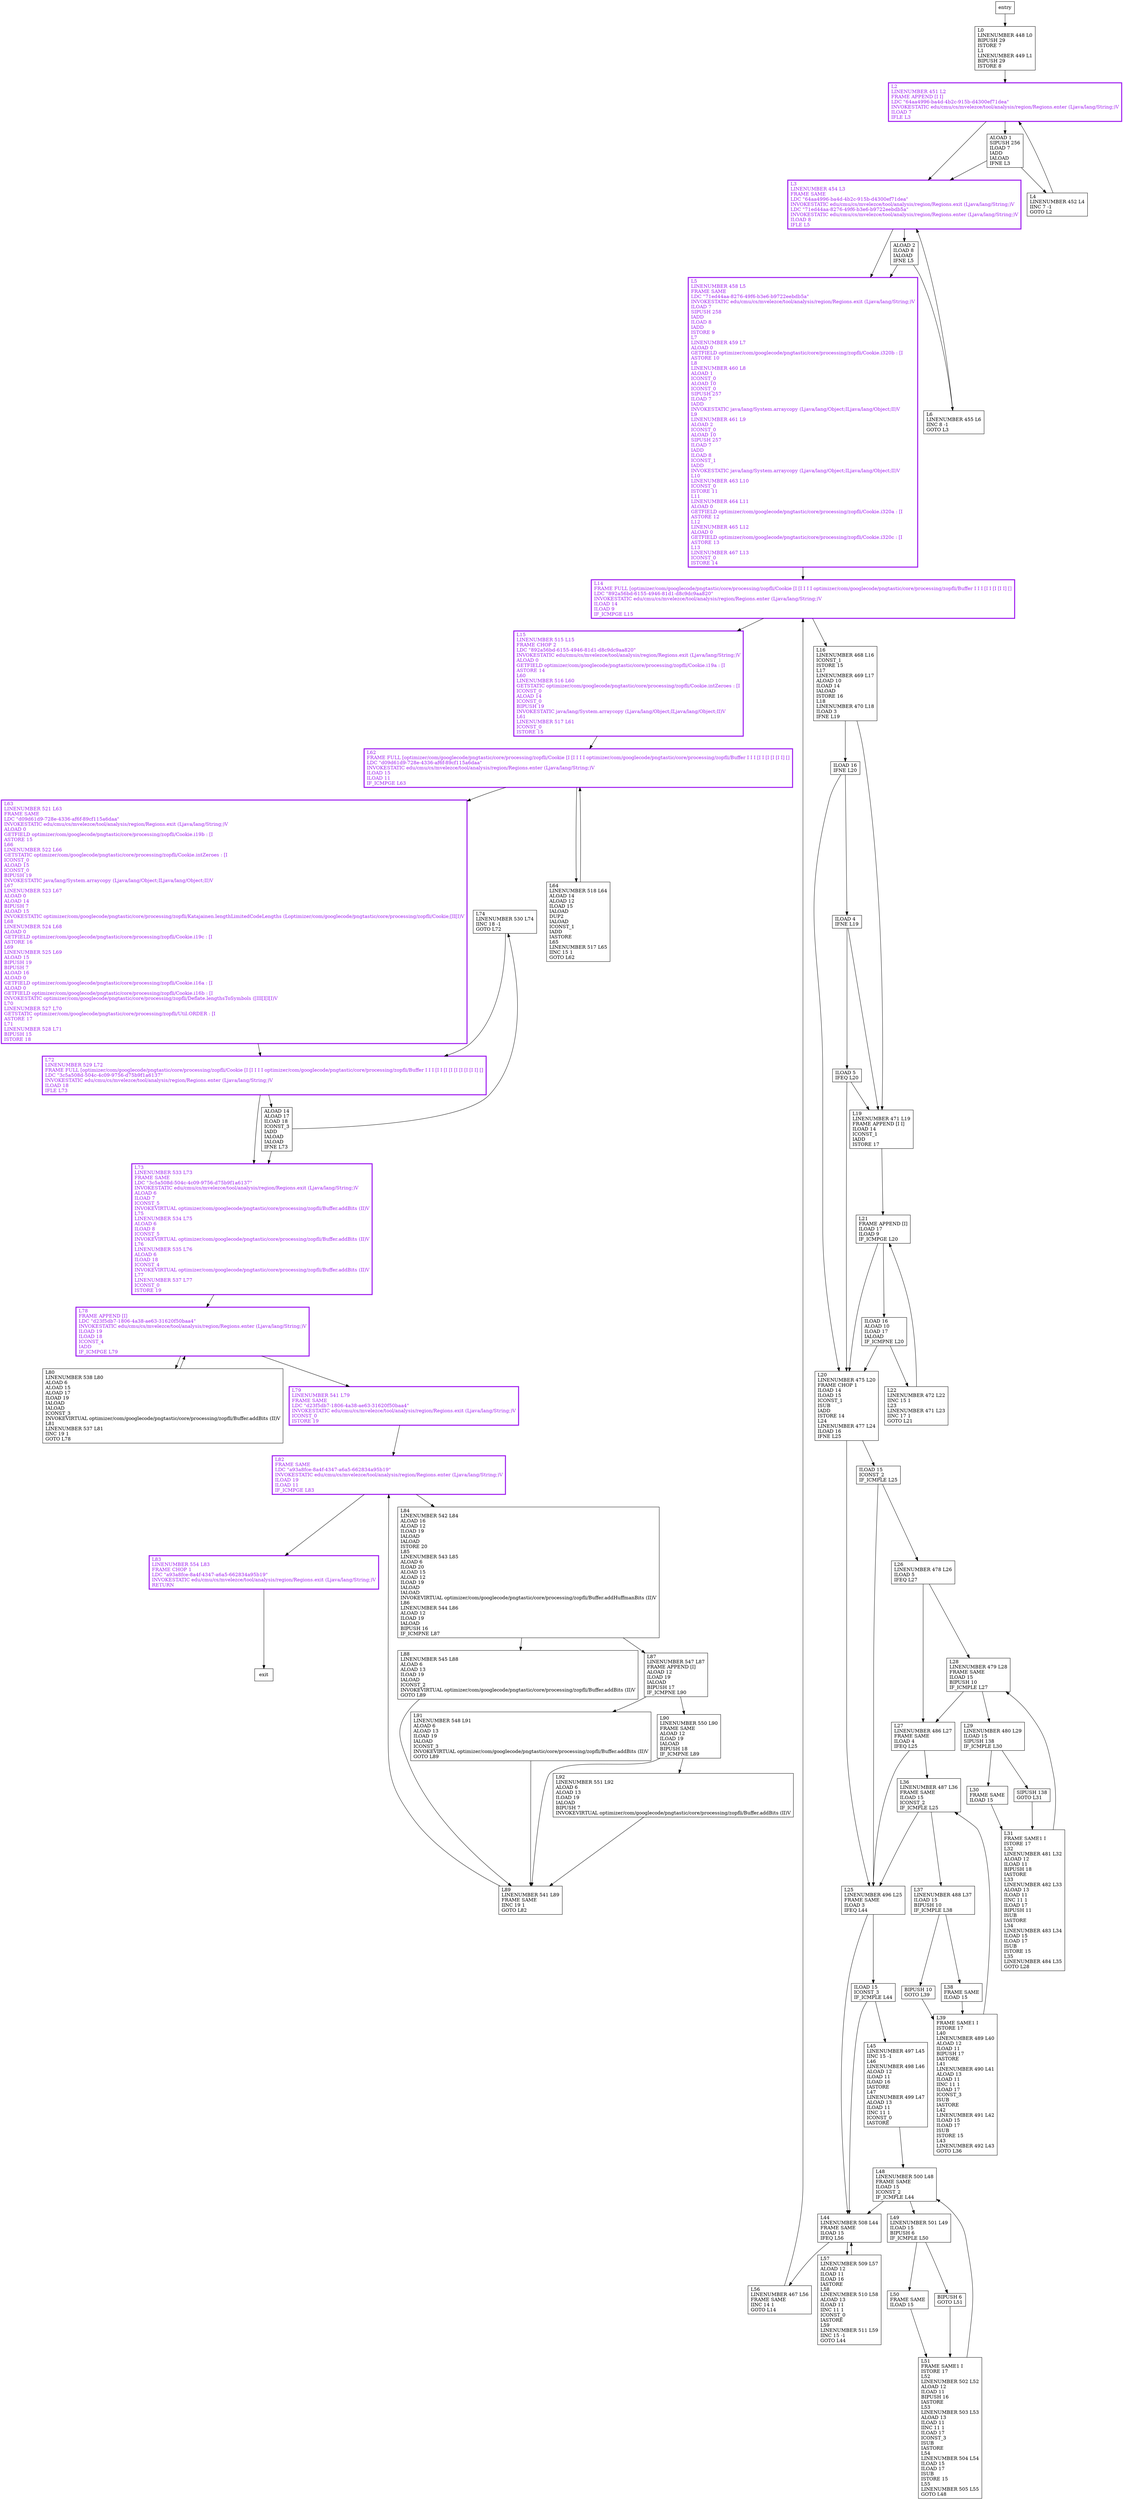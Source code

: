 digraph encodeTree {
node [shape=record];
1813375175 [label="L74\lLINENUMBER 530 L74\lIINC 18 -1\lGOTO L72\l"];
1446511153 [label="L72\lLINENUMBER 529 L72\lFRAME FULL [optimizer/com/googlecode/pngtastic/core/processing/zopfli/Cookie [I [I I I I optimizer/com/googlecode/pngtastic/core/processing/zopfli/Buffer I I I [I I [I [I [I [I [I [I I] []\lLDC \"3c5a508d-504c-4c09-9756-d75b9f1a6137\"\lINVOKESTATIC edu/cmu/cs/mvelezce/tool/analysis/region/Regions.enter (Ljava/lang/String;)V\lILOAD 18\lIFLE L73\l"];
606740638 [label="L91\lLINENUMBER 548 L91\lALOAD 6\lALOAD 13\lILOAD 19\lIALOAD\lICONST_3\lINVOKEVIRTUAL optimizer/com/googlecode/pngtastic/core/processing/zopfli/Buffer.addBits (II)V\lGOTO L89\l"];
1714539364 [label="L20\lLINENUMBER 475 L20\lFRAME CHOP 1\lILOAD 14\lILOAD 15\lICONST_1\lISUB\lIADD\lISTORE 14\lL24\lLINENUMBER 477 L24\lILOAD 16\lIFNE L25\l"];
1408043496 [label="L3\lLINENUMBER 454 L3\lFRAME SAME\lLDC \"64aa4996-ba4d-4b2c-915b-d4300ef71dea\"\lINVOKESTATIC edu/cmu/cs/mvelezce/tool/analysis/region/Regions.exit (Ljava/lang/String;)V\lLDC \"71ed44aa-8276-49f6-b3e6-b9722eebdb5a\"\lINVOKESTATIC edu/cmu/cs/mvelezce/tool/analysis/region/Regions.enter (Ljava/lang/String;)V\lILOAD 8\lIFLE L5\l"];
1825923873 [label="L56\lLINENUMBER 467 L56\lFRAME SAME\lIINC 14 1\lGOTO L14\l"];
2082353865 [label="L26\lLINENUMBER 478 L26\lILOAD 5\lIFEQ L27\l"];
1707634104 [label="L37\lLINENUMBER 488 L37\lILOAD 15\lBIPUSH 10\lIF_ICMPLE L38\l"];
423109432 [label="BIPUSH 6\lGOTO L51\l"];
906370291 [label="L63\lLINENUMBER 521 L63\lFRAME SAME\lLDC \"d09d61d9-728e-4336-af6f-89cf115a6daa\"\lINVOKESTATIC edu/cmu/cs/mvelezce/tool/analysis/region/Regions.exit (Ljava/lang/String;)V\lALOAD 0\lGETFIELD optimizer/com/googlecode/pngtastic/core/processing/zopfli/Cookie.i19b : [I\lASTORE 15\lL66\lLINENUMBER 522 L66\lGETSTATIC optimizer/com/googlecode/pngtastic/core/processing/zopfli/Cookie.intZeroes : [I\lICONST_0\lALOAD 15\lICONST_0\lBIPUSH 19\lINVOKESTATIC java/lang/System.arraycopy (Ljava/lang/Object;ILjava/lang/Object;II)V\lL67\lLINENUMBER 523 L67\lALOAD 0\lALOAD 14\lBIPUSH 7\lALOAD 15\lINVOKESTATIC optimizer/com/googlecode/pngtastic/core/processing/zopfli/Katajainen.lengthLimitedCodeLengths (Loptimizer/com/googlecode/pngtastic/core/processing/zopfli/Cookie;[II[I)V\lL68\lLINENUMBER 524 L68\lALOAD 0\lGETFIELD optimizer/com/googlecode/pngtastic/core/processing/zopfli/Cookie.i19c : [I\lASTORE 16\lL69\lLINENUMBER 525 L69\lALOAD 15\lBIPUSH 19\lBIPUSH 7\lALOAD 16\lALOAD 0\lGETFIELD optimizer/com/googlecode/pngtastic/core/processing/zopfli/Cookie.i16a : [I\lALOAD 0\lGETFIELD optimizer/com/googlecode/pngtastic/core/processing/zopfli/Cookie.i16b : [I\lINVOKESTATIC optimizer/com/googlecode/pngtastic/core/processing/zopfli/Deflate.lengthsToSymbols ([III[I[I[I)V\lL70\lLINENUMBER 527 L70\lGETSTATIC optimizer/com/googlecode/pngtastic/core/processing/zopfli/Util.ORDER : [I\lASTORE 17\lL71\lLINENUMBER 528 L71\lBIPUSH 15\lISTORE 18\l"];
1905114489 [label="L64\lLINENUMBER 518 L64\lALOAD 14\lALOAD 12\lILOAD 15\lIALOAD\lDUP2\lIALOAD\lICONST_1\lIADD\lIASTORE\lL65\lLINENUMBER 517 L65\lIINC 15 1\lGOTO L62\l"];
674233333 [label="L78\lFRAME APPEND [I]\lLDC \"d23f5db7-1806-4a38-ae63-31620f50baa4\"\lINVOKESTATIC edu/cmu/cs/mvelezce/tool/analysis/region/Regions.enter (Ljava/lang/String;)V\lILOAD 19\lILOAD 18\lICONST_4\lIADD\lIF_ICMPGE L79\l"];
314966354 [label="L88\lLINENUMBER 545 L88\lALOAD 6\lALOAD 13\lILOAD 19\lIALOAD\lICONST_2\lINVOKEVIRTUAL optimizer/com/googlecode/pngtastic/core/processing/zopfli/Buffer.addBits (II)V\lGOTO L89\l"];
150079886 [label="ALOAD 2\lILOAD 8\lIALOAD\lIFNE L5\l"];
336400944 [label="L22\lLINENUMBER 472 L22\lIINC 15 1\lL23\lLINENUMBER 471 L23\lIINC 17 1\lGOTO L21\l"];
1437107223 [label="L15\lLINENUMBER 515 L15\lFRAME CHOP 2\lLDC \"892a56bd-6155-4946-81d1-d8c9dc9aa820\"\lINVOKESTATIC edu/cmu/cs/mvelezce/tool/analysis/region/Regions.exit (Ljava/lang/String;)V\lALOAD 0\lGETFIELD optimizer/com/googlecode/pngtastic/core/processing/zopfli/Cookie.i19a : [I\lASTORE 14\lL60\lLINENUMBER 516 L60\lGETSTATIC optimizer/com/googlecode/pngtastic/core/processing/zopfli/Cookie.intZeroes : [I\lICONST_0\lALOAD 14\lICONST_0\lBIPUSH 19\lINVOKESTATIC java/lang/System.arraycopy (Ljava/lang/Object;ILjava/lang/Object;II)V\lL61\lLINENUMBER 517 L61\lICONST_0\lISTORE 15\l"];
1286868539 [label="L29\lLINENUMBER 480 L29\lILOAD 15\lSIPUSH 138\lIF_ICMPLE L30\l"];
2144912729 [label="L2\lLINENUMBER 451 L2\lFRAME APPEND [I I]\lLDC \"64aa4996-ba4d-4b2c-915b-d4300ef71dea\"\lINVOKESTATIC edu/cmu/cs/mvelezce/tool/analysis/region/Regions.enter (Ljava/lang/String;)V\lILOAD 7\lIFLE L3\l"];
1118998513 [label="L14\lFRAME FULL [optimizer/com/googlecode/pngtastic/core/processing/zopfli/Cookie [I [I I I I optimizer/com/googlecode/pngtastic/core/processing/zopfli/Buffer I I I [I I [I [I I] []\lLDC \"892a56bd-6155-4946-81d1-d8c9dc9aa820\"\lINVOKESTATIC edu/cmu/cs/mvelezce/tool/analysis/region/Regions.enter (Ljava/lang/String;)V\lILOAD 14\lILOAD 9\lIF_ICMPGE L15\l"];
1037572328 [label="L28\lLINENUMBER 479 L28\lFRAME SAME\lILOAD 15\lBIPUSH 10\lIF_ICMPLE L27\l"];
1715602761 [label="L51\lFRAME SAME1 I\lISTORE 17\lL52\lLINENUMBER 502 L52\lALOAD 12\lILOAD 11\lBIPUSH 16\lIASTORE\lL53\lLINENUMBER 503 L53\lALOAD 13\lILOAD 11\lIINC 11 1\lILOAD 17\lICONST_3\lISUB\lIASTORE\lL54\lLINENUMBER 504 L54\lILOAD 15\lILOAD 17\lISUB\lISTORE 15\lL55\lLINENUMBER 505 L55\lGOTO L48\l"];
1818453711 [label="L6\lLINENUMBER 455 L6\lIINC 8 -1\lGOTO L3\l"];
498023236 [label="L4\lLINENUMBER 452 L4\lIINC 7 -1\lGOTO L2\l"];
180489140 [label="BIPUSH 10\lGOTO L39\l"];
1904720585 [label="ILOAD 15\lICONST_3\lIF_ICMPLE L44\l"];
429269396 [label="ILOAD 4\lIFNE L19\l"];
1999135146 [label="ILOAD 16\lIFNE L20\l"];
1886381510 [label="ALOAD 14\lALOAD 17\lILOAD 18\lICONST_3\lIADD\lIALOAD\lIALOAD\lIFNE L73\l"];
413990536 [label="L16\lLINENUMBER 468 L16\lICONST_1\lISTORE 15\lL17\lLINENUMBER 469 L17\lALOAD 10\lILOAD 14\lIALOAD\lISTORE 16\lL18\lLINENUMBER 470 L18\lILOAD 3\lIFNE L19\l"];
1619369818 [label="ALOAD 1\lSIPUSH 256\lILOAD 7\lIADD\lIALOAD\lIFNE L3\l"];
1863557065 [label="L49\lLINENUMBER 501 L49\lILOAD 15\lBIPUSH 6\lIF_ICMPLE L50\l"];
1440939580 [label="L84\lLINENUMBER 542 L84\lALOAD 16\lALOAD 12\lILOAD 19\lIALOAD\lIALOAD\lISTORE 20\lL85\lLINENUMBER 543 L85\lALOAD 6\lILOAD 20\lALOAD 15\lALOAD 12\lILOAD 19\lIALOAD\lIALOAD\lINVOKEVIRTUAL optimizer/com/googlecode/pngtastic/core/processing/zopfli/Buffer.addHuffmanBits (II)V\lL86\lLINENUMBER 544 L86\lALOAD 12\lILOAD 19\lIALOAD\lBIPUSH 16\lIF_ICMPNE L87\l"];
2091439256 [label="L44\lLINENUMBER 508 L44\lFRAME SAME\lILOAD 15\lIFEQ L56\l"];
978599729 [label="SIPUSH 138\lGOTO L31\l"];
1019157412 [label="L21\lFRAME APPEND [I]\lILOAD 17\lILOAD 9\lIF_ICMPGE L20\l"];
1102181662 [label="L30\lFRAME SAME\lILOAD 15\l"];
2130606983 [label="L38\lFRAME SAME\lILOAD 15\l"];
1988664928 [label="L73\lLINENUMBER 533 L73\lFRAME SAME\lLDC \"3c5a508d-504c-4c09-9756-d75b9f1a6137\"\lINVOKESTATIC edu/cmu/cs/mvelezce/tool/analysis/region/Regions.exit (Ljava/lang/String;)V\lALOAD 6\lILOAD 7\lICONST_5\lINVOKEVIRTUAL optimizer/com/googlecode/pngtastic/core/processing/zopfli/Buffer.addBits (II)V\lL75\lLINENUMBER 534 L75\lALOAD 6\lILOAD 8\lICONST_5\lINVOKEVIRTUAL optimizer/com/googlecode/pngtastic/core/processing/zopfli/Buffer.addBits (II)V\lL76\lLINENUMBER 535 L76\lALOAD 6\lILOAD 18\lICONST_4\lINVOKEVIRTUAL optimizer/com/googlecode/pngtastic/core/processing/zopfli/Buffer.addBits (II)V\lL77\lLINENUMBER 537 L77\lICONST_0\lISTORE 19\l"];
1799316869 [label="L80\lLINENUMBER 538 L80\lALOAD 6\lALOAD 15\lALOAD 17\lILOAD 19\lIALOAD\lIALOAD\lICONST_3\lINVOKEVIRTUAL optimizer/com/googlecode/pngtastic/core/processing/zopfli/Buffer.addBits (II)V\lL81\lLINENUMBER 537 L81\lIINC 19 1\lGOTO L78\l"];
1209962934 [label="ILOAD 5\lIFEQ L20\l"];
105146840 [label="L92\lLINENUMBER 551 L92\lALOAD 6\lALOAD 13\lILOAD 19\lIALOAD\lBIPUSH 7\lINVOKEVIRTUAL optimizer/com/googlecode/pngtastic/core/processing/zopfli/Buffer.addBits (II)V\l"];
1203142603 [label="L31\lFRAME SAME1 I\lISTORE 17\lL32\lLINENUMBER 481 L32\lALOAD 12\lILOAD 11\lBIPUSH 18\lIASTORE\lL33\lLINENUMBER 482 L33\lALOAD 13\lILOAD 11\lIINC 11 1\lILOAD 17\lBIPUSH 11\lISUB\lIASTORE\lL34\lLINENUMBER 483 L34\lILOAD 15\lILOAD 17\lISUB\lISTORE 15\lL35\lLINENUMBER 484 L35\lGOTO L28\l"];
1803714790 [label="L45\lLINENUMBER 497 L45\lIINC 15 -1\lL46\lLINENUMBER 498 L46\lALOAD 12\lILOAD 11\lILOAD 16\lIASTORE\lL47\lLINENUMBER 499 L47\lALOAD 13\lILOAD 11\lIINC 11 1\lICONST_0\lIASTORE\l"];
1693580552 [label="L79\lLINENUMBER 541 L79\lFRAME SAME\lLDC \"d23f5db7-1806-4a38-ae63-31620f50baa4\"\lINVOKESTATIC edu/cmu/cs/mvelezce/tool/analysis/region/Regions.exit (Ljava/lang/String;)V\lICONST_0\lISTORE 19\l"];
366752671 [label="L48\lLINENUMBER 500 L48\lFRAME SAME\lILOAD 15\lICONST_2\lIF_ICMPLE L44\l"];
538132628 [label="L62\lFRAME FULL [optimizer/com/googlecode/pngtastic/core/processing/zopfli/Cookie [I [I I I I optimizer/com/googlecode/pngtastic/core/processing/zopfli/Buffer I I I [I I [I [I [I I] []\lLDC \"d09d61d9-728e-4336-af6f-89cf115a6daa\"\lINVOKESTATIC edu/cmu/cs/mvelezce/tool/analysis/region/Regions.enter (Ljava/lang/String;)V\lILOAD 15\lILOAD 11\lIF_ICMPGE L63\l"];
730584984 [label="L82\lFRAME SAME\lLDC \"a93a8fce-8a4f-4347-a6a5-662834a95b19\"\lINVOKESTATIC edu/cmu/cs/mvelezce/tool/analysis/region/Regions.enter (Ljava/lang/String;)V\lILOAD 19\lILOAD 11\lIF_ICMPGE L83\l"];
1153511683 [label="L5\lLINENUMBER 458 L5\lFRAME SAME\lLDC \"71ed44aa-8276-49f6-b3e6-b9722eebdb5a\"\lINVOKESTATIC edu/cmu/cs/mvelezce/tool/analysis/region/Regions.exit (Ljava/lang/String;)V\lILOAD 7\lSIPUSH 258\lIADD\lILOAD 8\lIADD\lISTORE 9\lL7\lLINENUMBER 459 L7\lALOAD 0\lGETFIELD optimizer/com/googlecode/pngtastic/core/processing/zopfli/Cookie.i320b : [I\lASTORE 10\lL8\lLINENUMBER 460 L8\lALOAD 1\lICONST_0\lALOAD 10\lICONST_0\lSIPUSH 257\lILOAD 7\lIADD\lINVOKESTATIC java/lang/System.arraycopy (Ljava/lang/Object;ILjava/lang/Object;II)V\lL9\lLINENUMBER 461 L9\lALOAD 2\lICONST_0\lALOAD 10\lSIPUSH 257\lILOAD 7\lIADD\lILOAD 8\lICONST_1\lIADD\lINVOKESTATIC java/lang/System.arraycopy (Ljava/lang/Object;ILjava/lang/Object;II)V\lL10\lLINENUMBER 463 L10\lICONST_0\lISTORE 11\lL11\lLINENUMBER 464 L11\lALOAD 0\lGETFIELD optimizer/com/googlecode/pngtastic/core/processing/zopfli/Cookie.i320a : [I\lASTORE 12\lL12\lLINENUMBER 465 L12\lALOAD 0\lGETFIELD optimizer/com/googlecode/pngtastic/core/processing/zopfli/Cookie.i320c : [I\lASTORE 13\lL13\lLINENUMBER 467 L13\lICONST_0\lISTORE 14\l"];
1172417096 [label="L87\lLINENUMBER 547 L87\lFRAME APPEND [I]\lALOAD 12\lILOAD 19\lIALOAD\lBIPUSH 17\lIF_ICMPNE L90\l"];
9054826 [label="L19\lLINENUMBER 471 L19\lFRAME APPEND [I I]\lILOAD 14\lICONST_1\lIADD\lISTORE 17\l"];
1041255755 [label="L83\lLINENUMBER 554 L83\lFRAME CHOP 1\lLDC \"a93a8fce-8a4f-4347-a6a5-662834a95b19\"\lINVOKESTATIC edu/cmu/cs/mvelezce/tool/analysis/region/Regions.exit (Ljava/lang/String;)V\lRETURN\l"];
943219925 [label="L27\lLINENUMBER 486 L27\lFRAME SAME\lILOAD 4\lIFEQ L25\l"];
780172372 [label="L89\lLINENUMBER 541 L89\lFRAME SAME\lIINC 19 1\lGOTO L82\l"];
883735648 [label="L57\lLINENUMBER 509 L57\lALOAD 12\lILOAD 11\lILOAD 16\lIASTORE\lL58\lLINENUMBER 510 L58\lALOAD 13\lILOAD 11\lIINC 11 1\lICONST_0\lIASTORE\lL59\lLINENUMBER 511 L59\lIINC 15 -1\lGOTO L44\l"];
1825662118 [label="L90\lLINENUMBER 550 L90\lFRAME SAME\lALOAD 12\lILOAD 19\lIALOAD\lBIPUSH 18\lIF_ICMPNE L89\l"];
731870416 [label="L36\lLINENUMBER 487 L36\lFRAME SAME\lILOAD 15\lICONST_2\lIF_ICMPLE L25\l"];
1097380 [label="L25\lLINENUMBER 496 L25\lFRAME SAME\lILOAD 3\lIFEQ L44\l"];
1512822728 [label="L39\lFRAME SAME1 I\lISTORE 17\lL40\lLINENUMBER 489 L40\lALOAD 12\lILOAD 11\lBIPUSH 17\lIASTORE\lL41\lLINENUMBER 490 L41\lALOAD 13\lILOAD 11\lIINC 11 1\lILOAD 17\lICONST_3\lISUB\lIASTORE\lL42\lLINENUMBER 491 L42\lILOAD 15\lILOAD 17\lISUB\lISTORE 15\lL43\lLINENUMBER 492 L43\lGOTO L36\l"];
1507293264 [label="L0\lLINENUMBER 448 L0\lBIPUSH 29\lISTORE 7\lL1\lLINENUMBER 449 L1\lBIPUSH 29\lISTORE 8\l"];
1428527783 [label="L50\lFRAME SAME\lILOAD 15\l"];
2089786414 [label="ILOAD 16\lALOAD 10\lILOAD 17\lIALOAD\lIF_ICMPNE L20\l"];
8268900 [label="ILOAD 15\lICONST_2\lIF_ICMPLE L25\l"];
entry;
exit;
1813375175 -> 1446511153;
1446511153 -> 1886381510;
1446511153 -> 1988664928;
606740638 -> 780172372;
1714539364 -> 1097380;
1714539364 -> 8268900;
1408043496 -> 1153511683;
1408043496 -> 150079886;
1825923873 -> 1118998513;
2082353865 -> 1037572328;
2082353865 -> 943219925;
1707634104 -> 180489140;
1707634104 -> 2130606983;
423109432 -> 1715602761;
906370291 -> 1446511153;
1905114489 -> 538132628;
674233333 -> 1799316869;
674233333 -> 1693580552;
314966354 -> 780172372;
150079886 -> 1153511683;
150079886 -> 1818453711;
336400944 -> 1019157412;
1437107223 -> 538132628;
1286868539 -> 978599729;
1286868539 -> 1102181662;
2144912729 -> 1619369818;
2144912729 -> 1408043496;
1118998513 -> 1437107223;
1118998513 -> 413990536;
1037572328 -> 1286868539;
1037572328 -> 943219925;
1715602761 -> 366752671;
1818453711 -> 1408043496;
498023236 -> 2144912729;
180489140 -> 1512822728;
1904720585 -> 2091439256;
1904720585 -> 1803714790;
entry -> 1507293264;
429269396 -> 1209962934;
429269396 -> 9054826;
1999135146 -> 1714539364;
1999135146 -> 429269396;
1886381510 -> 1988664928;
1886381510 -> 1813375175;
413990536 -> 9054826;
413990536 -> 1999135146;
1619369818 -> 498023236;
1619369818 -> 1408043496;
1863557065 -> 423109432;
1863557065 -> 1428527783;
1440939580 -> 1172417096;
1440939580 -> 314966354;
2091439256 -> 1825923873;
2091439256 -> 883735648;
978599729 -> 1203142603;
1019157412 -> 1714539364;
1019157412 -> 2089786414;
1102181662 -> 1203142603;
2130606983 -> 1512822728;
1988664928 -> 674233333;
1799316869 -> 674233333;
1209962934 -> 1714539364;
1209962934 -> 9054826;
105146840 -> 780172372;
1203142603 -> 1037572328;
1803714790 -> 366752671;
1693580552 -> 730584984;
366752671 -> 1863557065;
366752671 -> 2091439256;
538132628 -> 906370291;
538132628 -> 1905114489;
730584984 -> 1440939580;
730584984 -> 1041255755;
1153511683 -> 1118998513;
1172417096 -> 1825662118;
1172417096 -> 606740638;
9054826 -> 1019157412;
1041255755 -> exit;
943219925 -> 731870416;
943219925 -> 1097380;
780172372 -> 730584984;
883735648 -> 2091439256;
1825662118 -> 105146840;
1825662118 -> 780172372;
731870416 -> 1707634104;
731870416 -> 1097380;
1097380 -> 1904720585;
1097380 -> 2091439256;
1512822728 -> 731870416;
1507293264 -> 2144912729;
1428527783 -> 1715602761;
2089786414 -> 1714539364;
2089786414 -> 336400944;
8268900 -> 1097380;
8268900 -> 2082353865;
1437107223[fontcolor="purple", penwidth=3, color="purple"];
538132628[fontcolor="purple", penwidth=3, color="purple"];
730584984[fontcolor="purple", penwidth=3, color="purple"];
1446511153[fontcolor="purple", penwidth=3, color="purple"];
2144912729[fontcolor="purple", penwidth=3, color="purple"];
1153511683[fontcolor="purple", penwidth=3, color="purple"];
1118998513[fontcolor="purple", penwidth=3, color="purple"];
1041255755[fontcolor="purple", penwidth=3, color="purple"];
1408043496[fontcolor="purple", penwidth=3, color="purple"];
1988664928[fontcolor="purple", penwidth=3, color="purple"];
906370291[fontcolor="purple", penwidth=3, color="purple"];
674233333[fontcolor="purple", penwidth=3, color="purple"];
1693580552[fontcolor="purple", penwidth=3, color="purple"];
}

